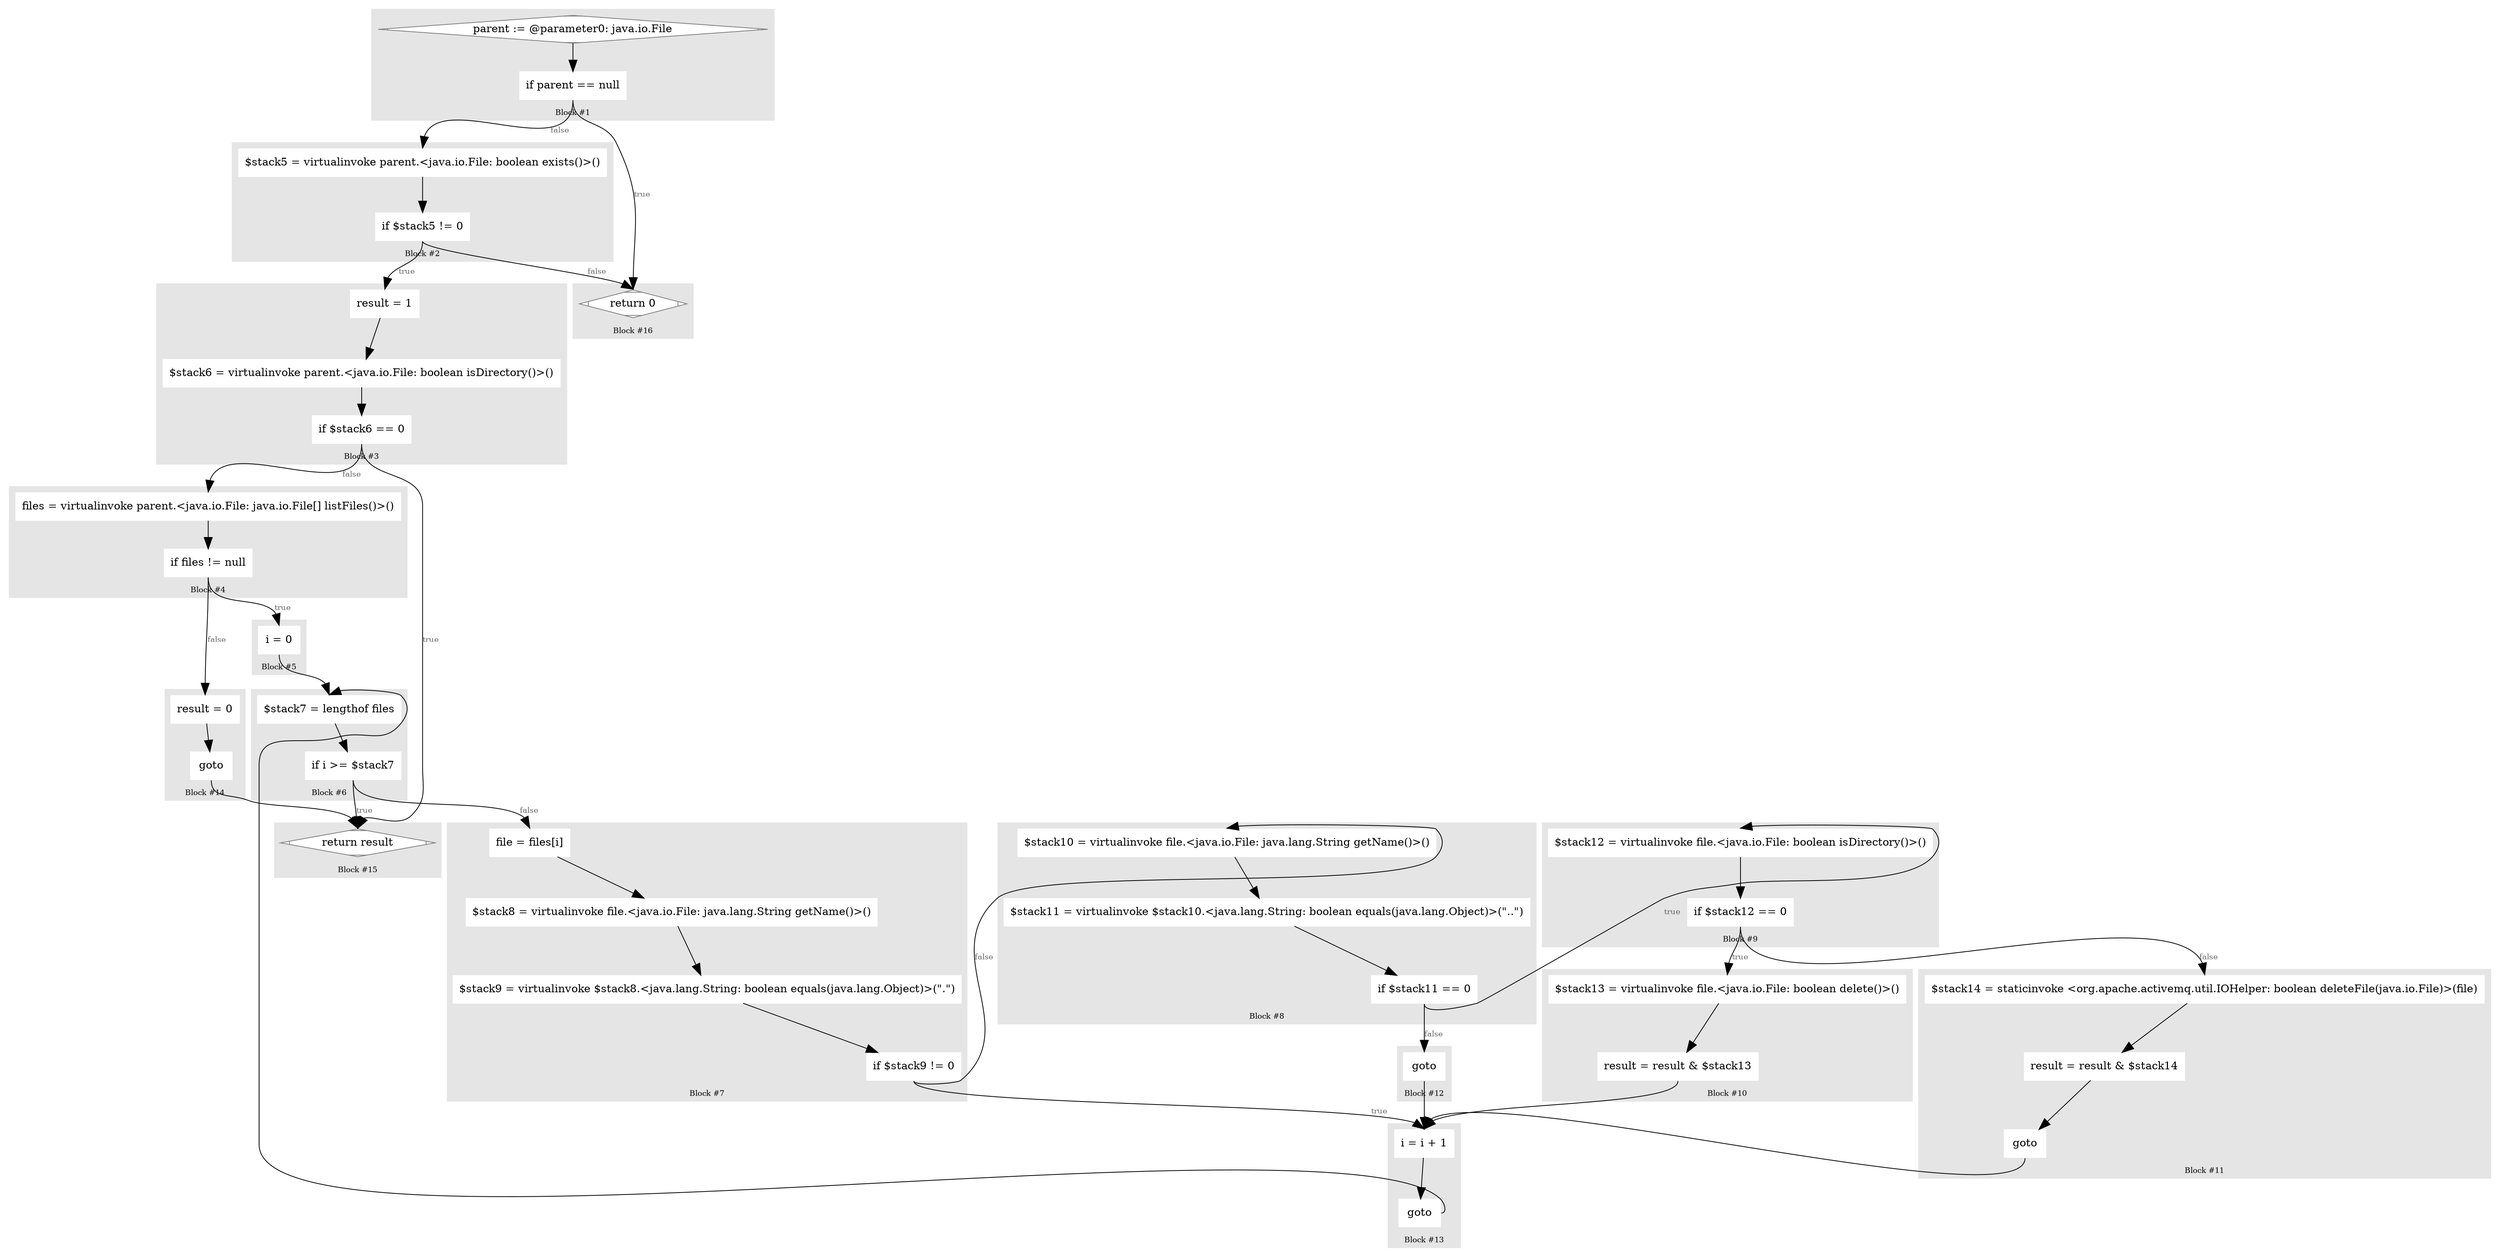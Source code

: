 digraph G {
	compound=true
	labelloc=b
	style=filled
	color=gray90
	node [shape=box,style=filled,color=white]
	edge [fontsize=10,arrowsize=1.5,fontcolor=grey40]
	fontsize=10

//  lines [67: 67] 
	subgraph cluster_2141179775 { 
		label = "Block #1"
		1151755506[label="parent := @parameter0: java.io.File",shape=Mdiamond,color=grey50,fillcolor=white]
		849373393[label="if parent == null"]

		1151755506 -> 849373393
	}
	849373393:s -> 1702660825:n[label="false"]
	849373393:s -> 364604394:n[label="true"]

//  lines [67: 67] 
	subgraph cluster_341748265 { 
		label = "Block #2"
		1702660825[label="$stack5 = virtualinvoke parent.&lt;java.io.File: boolean exists()&gt;()"]
		1131040331[label="if $stack5 != 0"]

		1702660825 -> 1131040331
	}
	1131040331:s -> 364604394:n[label="false"]
	1131040331:s -> 1213349904:n[label="true"]

//  lines [70: 71] 
	subgraph cluster_1279309678 { 
		label = "Block #3"
		1213349904[label="result = 1"]
		715521683[label="$stack6 = virtualinvoke parent.&lt;java.io.File: boolean isDirectory()&gt;()"]
		992802731[label="if $stack6 == 0"]

		1213349904 -> 715521683 -> 992802731
	}
	992802731:s -> 107241811:n[label="false"]
	992802731:s -> 444920847:n[label="true"]

//  lines [72: 73] 
	subgraph cluster_1473611564 { 
		label = "Block #4"
		107241811[label="files = virtualinvoke parent.&lt;java.io.File: java.io.File[] listFiles()&gt;()"]
		558922244[label="if files != null"]

		107241811 -> 558922244
	}
	558922244:s -> 2032188048:n[label="false"]
	558922244:s -> 1763344271:n[label="true"]

//  lines [76: 76] 
	subgraph cluster_1426329391 { 
		label = "Block #5"
		1763344271[label="i = 0"]
	}
	1763344271:s -> 254749889:n

//  lines [76: 76] 
	subgraph cluster_558187323 { 
		label = "Block #6"
		254749889[label="$stack7 = lengthof files"]
		973576304[label="if i &gt;= $stack7"]

		254749889 -> 973576304
	}
	973576304:s -> 2024918163:n[label="false"]
	973576304:s -> 444920847:n[label="true"]

//  lines [77: 78] 
	subgraph cluster_1381965390 { 
		label = "Block #7"
		2024918163[label="file = files[i]"]
		1197365356[label="$stack8 = virtualinvoke file.&lt;java.io.File: java.lang.String getName()&gt;()"]
		1653986196[label="$stack9 = virtualinvoke $stack8.&lt;java.lang.String: boolean equals(java.lang.Object)&gt;(&quot;.&quot;)"]
		1866161430[label="if $stack9 != 0"]

		2024918163 -> 1197365356 -> 1653986196 -> 1866161430
	}
	1866161430:s -> 1436901839:n[label="false"]
	1866161430:s -> 1353170030:n[label="true"]

//  lines [78: 78] 
	subgraph cluster_1564984895 { 
		label = "Block #8"
		1436901839[label="$stack10 = virtualinvoke file.&lt;java.io.File: java.lang.String getName()&gt;()"]
		1054932644[label="$stack11 = virtualinvoke $stack10.&lt;java.lang.String: boolean equals(java.lang.Object)&gt;(&quot;..&quot;)"]
		240166646[label="if $stack11 == 0"]

		1436901839 -> 1054932644 -> 240166646
	}
	240166646:s -> 1335505684:n[label="false"]
	240166646:s -> 112466394:n[label="true"]

//  lines [82: 82] 
	subgraph cluster_704024720 { 
		label = "Block #9"
		112466394[label="$stack12 = virtualinvoke file.&lt;java.io.File: boolean isDirectory()&gt;()"]
		1405747618[label="if $stack12 == 0"]

		112466394 -> 1405747618
	}
	1405747618:s -> 64133603:n[label="false"]
	1405747618:s -> 1493625803:n[label="true"]

//  lines [85: 85] 
	subgraph cluster_1282287470 { 
		label = "Block #10"
		1493625803[label="$stack13 = virtualinvoke file.&lt;java.io.File: boolean delete()&gt;()"]
		1259769769[label="result = result &amp; $stack13"]

		1493625803 -> 1259769769
	}
	1259769769:s -> 1353170030:n

//  lines [83: 83] 
	subgraph cluster_211968962 { 
		label = "Block #11"
		64133603[label="$stack14 = staticinvoke &lt;org.apache.activemq.util.IOHelper: boolean deleteFile(java.io.File)&gt;(file)"]
		589835301[label="result = result &amp; $stack14"]
		1691538257[label="goto"]

		64133603 -> 589835301 -> 1691538257
	}
	1691538257:s -> 1353170030:n

//  lines [80: 80] 
	subgraph cluster_1002191352 { 
		label = "Block #12"
		1335505684[label="goto"]
	}
	1335505684:s -> 1353170030:n

//  lines [76: 76] 
	subgraph cluster_889729797 { 
		label = "Block #13"
		1353170030[label="i = i + 1"]
		1889248251[label="goto"]

		1353170030 -> 1889248251
	}
	1889248251:e -> 254749889:n

//  lines [74: 74] 
	subgraph cluster_360067785 { 
		label = "Block #14"
		2032188048[label="result = 0"]
		158453976[label="goto"]

		2032188048 -> 158453976
	}
	158453976:s -> 444920847:n

//  lines [91: 91] 
	subgraph cluster_874217650 { 
		label = "Block #15"
		444920847[label="return result",shape=Mdiamond,color=grey50,fillcolor=white]
	}

//  lines [68: 68] 
	subgraph cluster_146370526 { 
		label = "Block #16"
		364604394[label="return 0",shape=Mdiamond,color=grey50,fillcolor=white]
	}

}